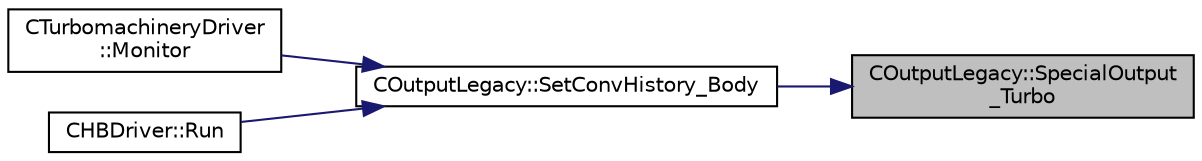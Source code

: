 digraph "COutputLegacy::SpecialOutput_Turbo"
{
 // LATEX_PDF_SIZE
  edge [fontname="Helvetica",fontsize="10",labelfontname="Helvetica",labelfontsize="10"];
  node [fontname="Helvetica",fontsize="10",shape=record];
  rankdir="RL";
  Node1 [label="COutputLegacy::SpecialOutput\l_Turbo",height=0.2,width=0.4,color="black", fillcolor="grey75", style="filled", fontcolor="black",tooltip="Write the output file for spanwise turboperformance."];
  Node1 -> Node2 [dir="back",color="midnightblue",fontsize="10",style="solid",fontname="Helvetica"];
  Node2 [label="COutputLegacy::SetConvHistory_Body",height=0.2,width=0.4,color="black", fillcolor="white", style="filled",URL="$classCOutputLegacy.html#a217cc0d778a3828499189a9debee47c6",tooltip="Write the history file and the convergence on the screen for serial computations."];
  Node2 -> Node3 [dir="back",color="midnightblue",fontsize="10",style="solid",fontname="Helvetica"];
  Node3 [label="CTurbomachineryDriver\l::Monitor",height=0.2,width=0.4,color="black", fillcolor="white", style="filled",URL="$classCTurbomachineryDriver.html#a46d71c90157f3116888e41d0789be956",tooltip="Monitor the computation."];
  Node2 -> Node4 [dir="back",color="midnightblue",fontsize="10",style="solid",fontname="Helvetica"];
  Node4 [label="CHBDriver::Run",height=0.2,width=0.4,color="black", fillcolor="white", style="filled",URL="$classCHBDriver.html#a741b28f789c77858055bdea1d5716f21",tooltip="Run a single iteration of a Harmonic Balance problem."];
}
